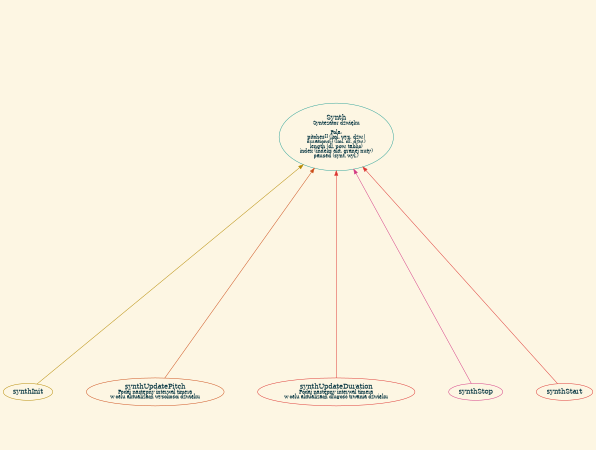 digraph {
    ratio="fill";
    size="4,3!";
    graph [pad="0.1", nodesep="1", bgcolor="#fdf6e3"]
    node [color="#002b36", fontcolor="#073642"]
    edge [fontsize="10"]
    
    {
        rank="source";
        Synth [label=<Synth<BR /><FONT POINT-SIZE="10">Syntezator dźwięku<BR /><BR />Pola:<BR />pitches[] (kol. wys. dźw.)<BR />durations[] (kol. dł. dźw.)<BR />length (dł. pow. tablic)<BR />index (indeks akt. granej nuty)<BR />paused (synt. wył.)</FONT>> color="#2aa198"]
    }
    
    {
        synthInit [color="#b58900"]
        synthUpdatePitch [label=<synthUpdatePitch<BR /><FONT POINT-SIZE="10">Podaj następny interwał timera<BR />w celu aktualizacji wysokości dźwięku</FONT>>, color="#cb4b16"]
        synthUpdateDuration [label=<synthUpdateDuration<BR /><FONT POINT-SIZE="10">Podaj następny interwał timera<BR />w celu aktualizacji długość trwania dźwięku</FONT>>, color="#dc322f"]
        synthStop [color="#d33682"]
        synthStart [color="#dc322f"]
    }
    
    synthInit -> Synth [color="#b58900"]
    synthUpdatePitch -> Synth [color="#cb4b16"]
    synthUpdateDuration -> Synth [color="#dc322f"]
    synthStop -> Synth [color="#d33682"]
    synthStart -> Synth [color="#dc322f"]
    
}
 
